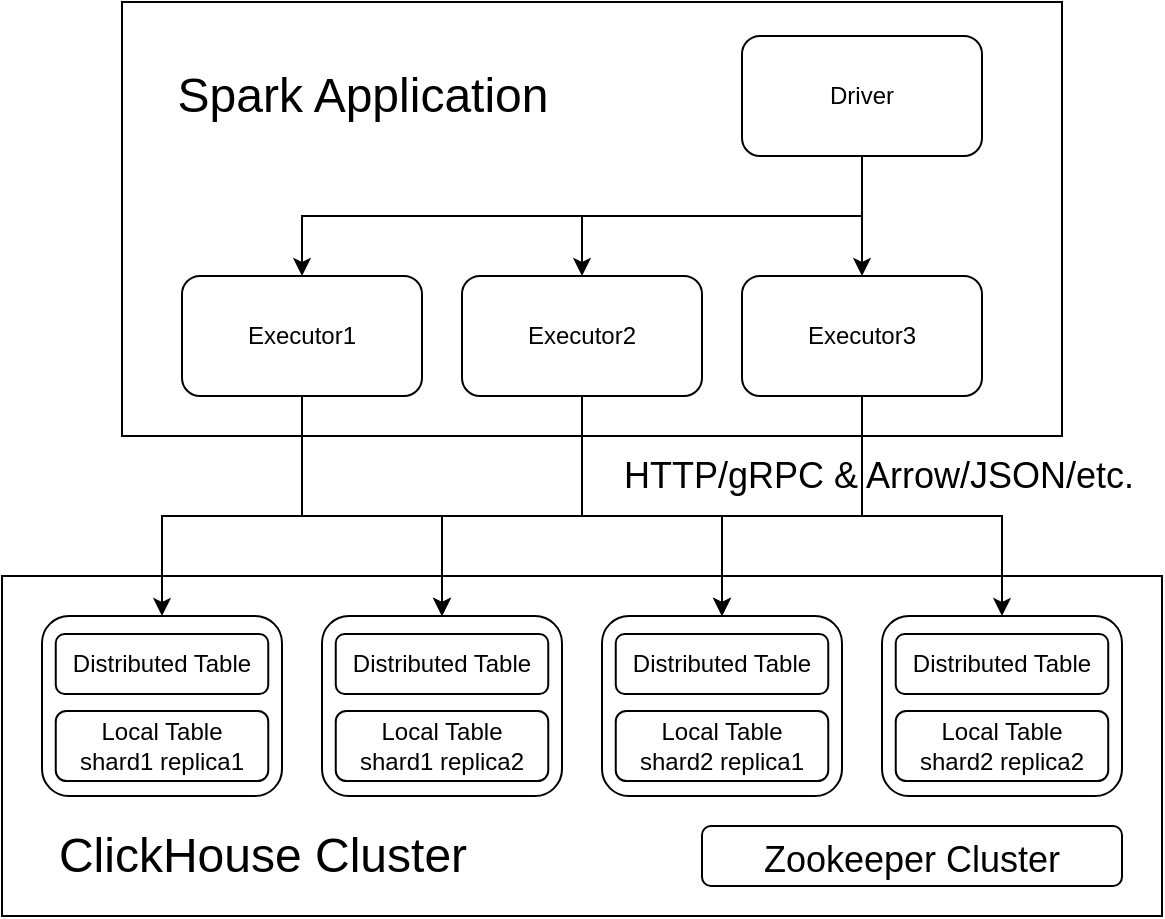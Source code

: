 <mxfile version="19.0.3" type="device"><diagram id="gg46v3CtSz7Rf9EKl4NP" name="Page-1"><mxGraphModel dx="1106" dy="876" grid="1" gridSize="10" guides="1" tooltips="1" connect="1" arrows="1" fold="1" page="1" pageScale="1" pageWidth="850" pageHeight="1100" math="0" shadow="0"><root><mxCell id="0"/><mxCell id="1" parent="0"/><mxCell id="DAGlnRwEpnAi7woMkbJU-22" value="" style="rounded=0;whiteSpace=wrap;html=1;fillColor=none;" parent="1" vertex="1"><mxGeometry x="100" y="580" width="580" height="170" as="geometry"/></mxCell><mxCell id="DAGlnRwEpnAi7woMkbJU-25" value="" style="rounded=0;whiteSpace=wrap;html=1;fillColor=none;" parent="1" vertex="1"><mxGeometry x="160" y="293" width="470" height="217" as="geometry"/></mxCell><mxCell id="DAGlnRwEpnAi7woMkbJU-1" value="" style="rounded=1;whiteSpace=wrap;html=1;" parent="1" vertex="1"><mxGeometry x="120" y="600" width="120" height="90" as="geometry"/></mxCell><mxCell id="DAGlnRwEpnAi7woMkbJU-3" value="" style="rounded=1;whiteSpace=wrap;html=1;" parent="1" vertex="1"><mxGeometry x="260" y="600" width="120" height="90" as="geometry"/></mxCell><mxCell id="DAGlnRwEpnAi7woMkbJU-4" value="" style="rounded=1;whiteSpace=wrap;html=1;" parent="1" vertex="1"><mxGeometry x="400" y="600" width="120" height="90" as="geometry"/></mxCell><mxCell id="DAGlnRwEpnAi7woMkbJU-5" value="" style="rounded=1;whiteSpace=wrap;html=1;" parent="1" vertex="1"><mxGeometry x="540" y="600" width="120" height="90" as="geometry"/></mxCell><mxCell id="DAGlnRwEpnAi7woMkbJU-11" style="edgeStyle=orthogonalEdgeStyle;rounded=0;orthogonalLoop=1;jettySize=auto;html=1;entryX=0.5;entryY=0;entryDx=0;entryDy=0;" parent="1" source="DAGlnRwEpnAi7woMkbJU-6" target="DAGlnRwEpnAi7woMkbJU-1" edge="1"><mxGeometry relative="1" as="geometry"><Array as="points"><mxPoint x="250" y="550"/><mxPoint x="180" y="550"/></Array></mxGeometry></mxCell><mxCell id="DAGlnRwEpnAi7woMkbJU-12" style="edgeStyle=orthogonalEdgeStyle;rounded=0;orthogonalLoop=1;jettySize=auto;html=1;entryX=0.5;entryY=0;entryDx=0;entryDy=0;" parent="1" source="DAGlnRwEpnAi7woMkbJU-6" target="DAGlnRwEpnAi7woMkbJU-3" edge="1"><mxGeometry relative="1" as="geometry"><Array as="points"><mxPoint x="250" y="550"/><mxPoint x="320" y="550"/></Array></mxGeometry></mxCell><mxCell id="DAGlnRwEpnAi7woMkbJU-13" style="edgeStyle=orthogonalEdgeStyle;rounded=0;orthogonalLoop=1;jettySize=auto;html=1;entryX=0.5;entryY=0;entryDx=0;entryDy=0;" parent="1" source="DAGlnRwEpnAi7woMkbJU-6" target="DAGlnRwEpnAi7woMkbJU-4" edge="1"><mxGeometry relative="1" as="geometry"><Array as="points"><mxPoint x="250" y="550"/><mxPoint x="460" y="550"/></Array></mxGeometry></mxCell><mxCell id="DAGlnRwEpnAi7woMkbJU-14" style="edgeStyle=orthogonalEdgeStyle;rounded=0;orthogonalLoop=1;jettySize=auto;html=1;" parent="1" source="DAGlnRwEpnAi7woMkbJU-6" target="DAGlnRwEpnAi7woMkbJU-5" edge="1"><mxGeometry relative="1" as="geometry"><Array as="points"><mxPoint x="250" y="550"/><mxPoint x="600" y="550"/></Array></mxGeometry></mxCell><mxCell id="DAGlnRwEpnAi7woMkbJU-6" value="Executor1" style="rounded=1;whiteSpace=wrap;html=1;" parent="1" vertex="1"><mxGeometry x="190" y="430" width="120" height="60" as="geometry"/></mxCell><mxCell id="DAGlnRwEpnAi7woMkbJU-15" style="edgeStyle=orthogonalEdgeStyle;rounded=0;orthogonalLoop=1;jettySize=auto;html=1;entryX=0.5;entryY=0;entryDx=0;entryDy=0;" parent="1" source="DAGlnRwEpnAi7woMkbJU-7" target="DAGlnRwEpnAi7woMkbJU-3" edge="1"><mxGeometry relative="1" as="geometry"><Array as="points"><mxPoint x="390" y="550"/><mxPoint x="320" y="550"/></Array></mxGeometry></mxCell><mxCell id="DAGlnRwEpnAi7woMkbJU-7" value="Executor2" style="rounded=1;whiteSpace=wrap;html=1;" parent="1" vertex="1"><mxGeometry x="330" y="430" width="120" height="60" as="geometry"/></mxCell><mxCell id="DAGlnRwEpnAi7woMkbJU-16" style="edgeStyle=orthogonalEdgeStyle;rounded=0;orthogonalLoop=1;jettySize=auto;html=1;entryX=0.5;entryY=0;entryDx=0;entryDy=0;startArrow=none;" parent="1" target="DAGlnRwEpnAi7woMkbJU-4" edge="1"><mxGeometry relative="1" as="geometry"><mxPoint x="460" y="570" as="targetPoint"/><Array as="points"><mxPoint x="460" y="550"/></Array><mxPoint x="530" y="510" as="sourcePoint"/></mxGeometry></mxCell><mxCell id="DAGlnRwEpnAi7woMkbJU-8" value="Executor3" style="rounded=1;whiteSpace=wrap;html=1;" parent="1" vertex="1"><mxGeometry x="470" y="430" width="120" height="60" as="geometry"/></mxCell><mxCell id="DAGlnRwEpnAi7woMkbJU-19" style="edgeStyle=orthogonalEdgeStyle;rounded=0;orthogonalLoop=1;jettySize=auto;html=1;entryX=0.5;entryY=0;entryDx=0;entryDy=0;" parent="1" source="DAGlnRwEpnAi7woMkbJU-17" target="DAGlnRwEpnAi7woMkbJU-7" edge="1"><mxGeometry relative="1" as="geometry"><Array as="points"><mxPoint x="530" y="400"/><mxPoint x="390" y="400"/></Array></mxGeometry></mxCell><mxCell id="DAGlnRwEpnAi7woMkbJU-20" value="" style="edgeStyle=orthogonalEdgeStyle;rounded=0;orthogonalLoop=1;jettySize=auto;html=1;" parent="1" source="DAGlnRwEpnAi7woMkbJU-17" target="DAGlnRwEpnAi7woMkbJU-8" edge="1"><mxGeometry relative="1" as="geometry"/></mxCell><mxCell id="DAGlnRwEpnAi7woMkbJU-21" style="edgeStyle=orthogonalEdgeStyle;rounded=0;orthogonalLoop=1;jettySize=auto;html=1;" parent="1" source="DAGlnRwEpnAi7woMkbJU-17" target="DAGlnRwEpnAi7woMkbJU-6" edge="1"><mxGeometry relative="1" as="geometry"><Array as="points"><mxPoint x="530" y="400"/><mxPoint x="250" y="400"/></Array></mxGeometry></mxCell><mxCell id="DAGlnRwEpnAi7woMkbJU-17" value="Driver" style="rounded=1;whiteSpace=wrap;html=1;" parent="1" vertex="1"><mxGeometry x="470" y="310" width="120" height="60" as="geometry"/></mxCell><mxCell id="DAGlnRwEpnAi7woMkbJU-23" value="&lt;font style=&quot;font-size: 24px;&quot;&gt;ClickHouse Cluster&lt;/font&gt;" style="text;html=1;resizable=0;autosize=1;align=center;verticalAlign=middle;points=[];fillColor=none;strokeColor=none;rounded=0;" parent="1" vertex="1"><mxGeometry x="120" y="710" width="220" height="20" as="geometry"/></mxCell><mxCell id="DAGlnRwEpnAi7woMkbJU-24" value="&lt;font style=&quot;font-size: 18px;&quot;&gt;Zookeeper Cluster&lt;/font&gt;" style="rounded=1;whiteSpace=wrap;html=1;fontSize=24;fillColor=none;" parent="1" vertex="1"><mxGeometry x="450" y="705" width="210" height="30" as="geometry"/></mxCell><mxCell id="DAGlnRwEpnAi7woMkbJU-26" value="&lt;font style=&quot;font-size: 24px;&quot;&gt;Spark Application&lt;/font&gt;" style="text;html=1;resizable=0;autosize=1;align=center;verticalAlign=middle;points=[];fillColor=none;strokeColor=none;rounded=0;" parent="1" vertex="1"><mxGeometry x="180" y="330" width="200" height="20" as="geometry"/></mxCell><mxCell id="DAGlnRwEpnAi7woMkbJU-27" value="Distributed Table" style="rounded=1;whiteSpace=wrap;html=1;" parent="1" vertex="1"><mxGeometry x="546.87" y="609" width="106.25" height="30" as="geometry"/></mxCell><mxCell id="DAGlnRwEpnAi7woMkbJU-28" value="Distributed Table" style="rounded=1;whiteSpace=wrap;html=1;" parent="1" vertex="1"><mxGeometry x="406.88" y="609" width="106.25" height="30" as="geometry"/></mxCell><mxCell id="DAGlnRwEpnAi7woMkbJU-29" value="Distributed Table" style="rounded=1;whiteSpace=wrap;html=1;" parent="1" vertex="1"><mxGeometry x="266.88" y="609" width="106.25" height="30" as="geometry"/></mxCell><mxCell id="DAGlnRwEpnAi7woMkbJU-30" value="Distributed Table" style="rounded=1;whiteSpace=wrap;html=1;" parent="1" vertex="1"><mxGeometry x="126.88" y="609" width="106.25" height="30" as="geometry"/></mxCell><mxCell id="DAGlnRwEpnAi7woMkbJU-31" value="Local Table&lt;br&gt;shard1 replica1" style="rounded=1;whiteSpace=wrap;html=1;" parent="1" vertex="1"><mxGeometry x="126.88" y="647.5" width="106.25" height="35" as="geometry"/></mxCell><mxCell id="DAGlnRwEpnAi7woMkbJU-32" value="Local Table&lt;br&gt;shard1 replica2" style="rounded=1;whiteSpace=wrap;html=1;" parent="1" vertex="1"><mxGeometry x="266.88" y="647.5" width="106.25" height="35" as="geometry"/></mxCell><mxCell id="DAGlnRwEpnAi7woMkbJU-33" value="Local Table&lt;br&gt;shard2 replica1" style="rounded=1;whiteSpace=wrap;html=1;" parent="1" vertex="1"><mxGeometry x="406.88" y="647.5" width="106.25" height="35" as="geometry"/></mxCell><mxCell id="DAGlnRwEpnAi7woMkbJU-34" value="Local Table&lt;br&gt;shard2 replica2" style="rounded=1;whiteSpace=wrap;html=1;" parent="1" vertex="1"><mxGeometry x="546.87" y="647.5" width="106.25" height="35" as="geometry"/></mxCell><mxCell id="DAGlnRwEpnAi7woMkbJU-35" value="&lt;font style=&quot;font-size: 18px;&quot;&gt;HTTP/gRPC &amp;amp; Arrow/JSON/etc.&lt;/font&gt;" style="text;html=1;resizable=0;autosize=1;align=center;verticalAlign=middle;points=[];fillColor=none;strokeColor=none;rounded=0;" parent="1" vertex="1"><mxGeometry x="403" y="520" width="270" height="20" as="geometry"/></mxCell><mxCell id="QmhvBJj1DnW2jiJycsB7-1" value="" style="edgeStyle=orthogonalEdgeStyle;rounded=0;orthogonalLoop=1;jettySize=auto;html=1;endArrow=none;" edge="1" parent="1" source="DAGlnRwEpnAi7woMkbJU-8"><mxGeometry relative="1" as="geometry"><mxPoint x="530" y="490" as="targetPoint"/><Array as="points"><mxPoint x="530" y="550"/></Array><mxPoint x="530" y="490" as="sourcePoint"/></mxGeometry></mxCell></root></mxGraphModel></diagram></mxfile>